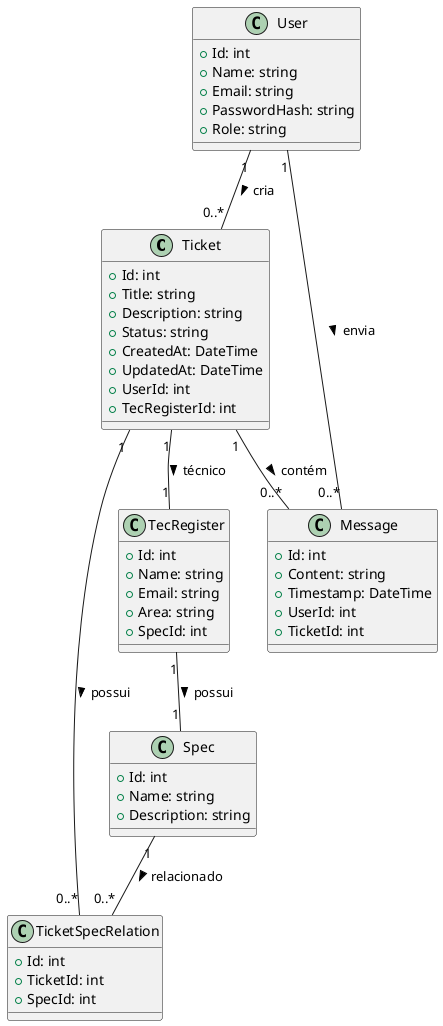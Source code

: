 @startuml

class Ticket {
  +Id: int
  +Title: string
  +Description: string
  +Status: string
  +CreatedAt: DateTime
  +UpdatedAt: DateTime
  +UserId: int
  +TecRegisterId: int
}

class User {
  +Id: int
  +Name: string
  +Email: string
  +PasswordHash: string
  +Role: string
}

class Message {
  +Id: int
  +Content: string
  +Timestamp: DateTime
  +UserId: int
  +TicketId: int
}

class Spec {
  +Id: int
  +Name: string
  +Description: string
}

class TicketSpecRelation {
  +Id: int
  +TicketId: int
  +SpecId: int
}

class TecRegister {
  +Id: int
  +Name: string
  +Email: string
  +Area: string
  +SpecId: int
}

User "1" -- "0..*" Ticket : cria >
User "1" -- "0..*" Message : envia >
Ticket "1" -- "0..*" Message : contém >
Ticket "1" -- "0..*" TicketSpecRelation : possui >
Spec "1" -- "0..*" TicketSpecRelation : relacionado >
TecRegister "1" -- "1" Spec : possui >
Ticket "1" -- "1" TecRegister : técnico >

@enduml
